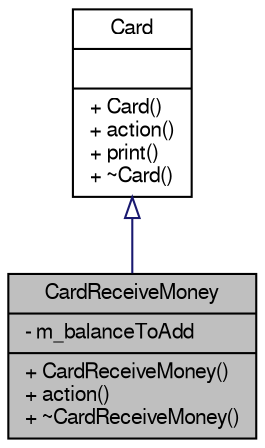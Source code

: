 digraph G
{
  edge [fontname="FreeSans",fontsize="10",labelfontname="FreeSans",labelfontsize="10"];
  node [fontname="FreeSans",fontsize="10",shape=record];
  Node1 [label="{CardReceiveMoney\n|- m_balanceToAdd\l|+ CardReceiveMoney()\l+ action()\l+ ~CardReceiveMoney()\l}",height=0.2,width=0.4,color="black", fillcolor="grey75", style="filled" fontcolor="black"];
  Node2 -> Node1 [dir="back",color="midnightblue",fontsize="10",style="solid",arrowtail="onormal",fontname="FreeSans"];
  Node2 [label="{Card\n||+ Card()\l+ action()\l+ print()\l+ ~Card()\l}",height=0.2,width=0.4,color="black", fillcolor="white", style="filled",URL="$class_card.html"];
}
